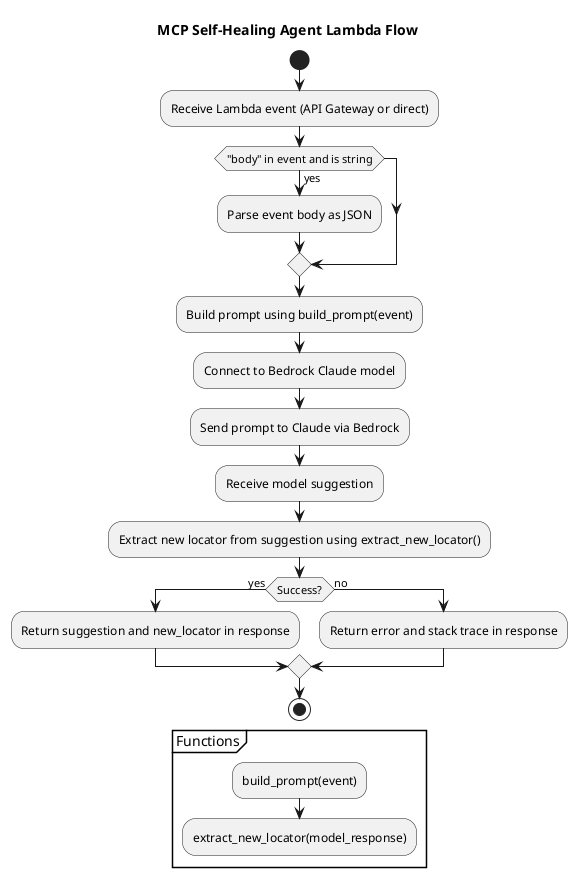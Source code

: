 @startuml MCPSelfHealingAgent
title MCP Self-Healing Agent Lambda Flow

start

:Receive Lambda event (API Gateway or direct);
if ("body" in event and is string) then (yes)
    :Parse event body as JSON;
endif

:Build prompt using build_prompt(event);

:Connect to Bedrock Claude model;

:Send prompt to Claude via Bedrock;
:Receive model suggestion;

:Extract new locator from suggestion using extract_new_locator();

if (Success?) then (yes)
    :Return suggestion and new_locator in response;
else (no)
    :Return error and stack trace in response;
endif

stop

partition Functions {
    :build_prompt(event);
    :extract_new_locator(model_response);
}

@enduml